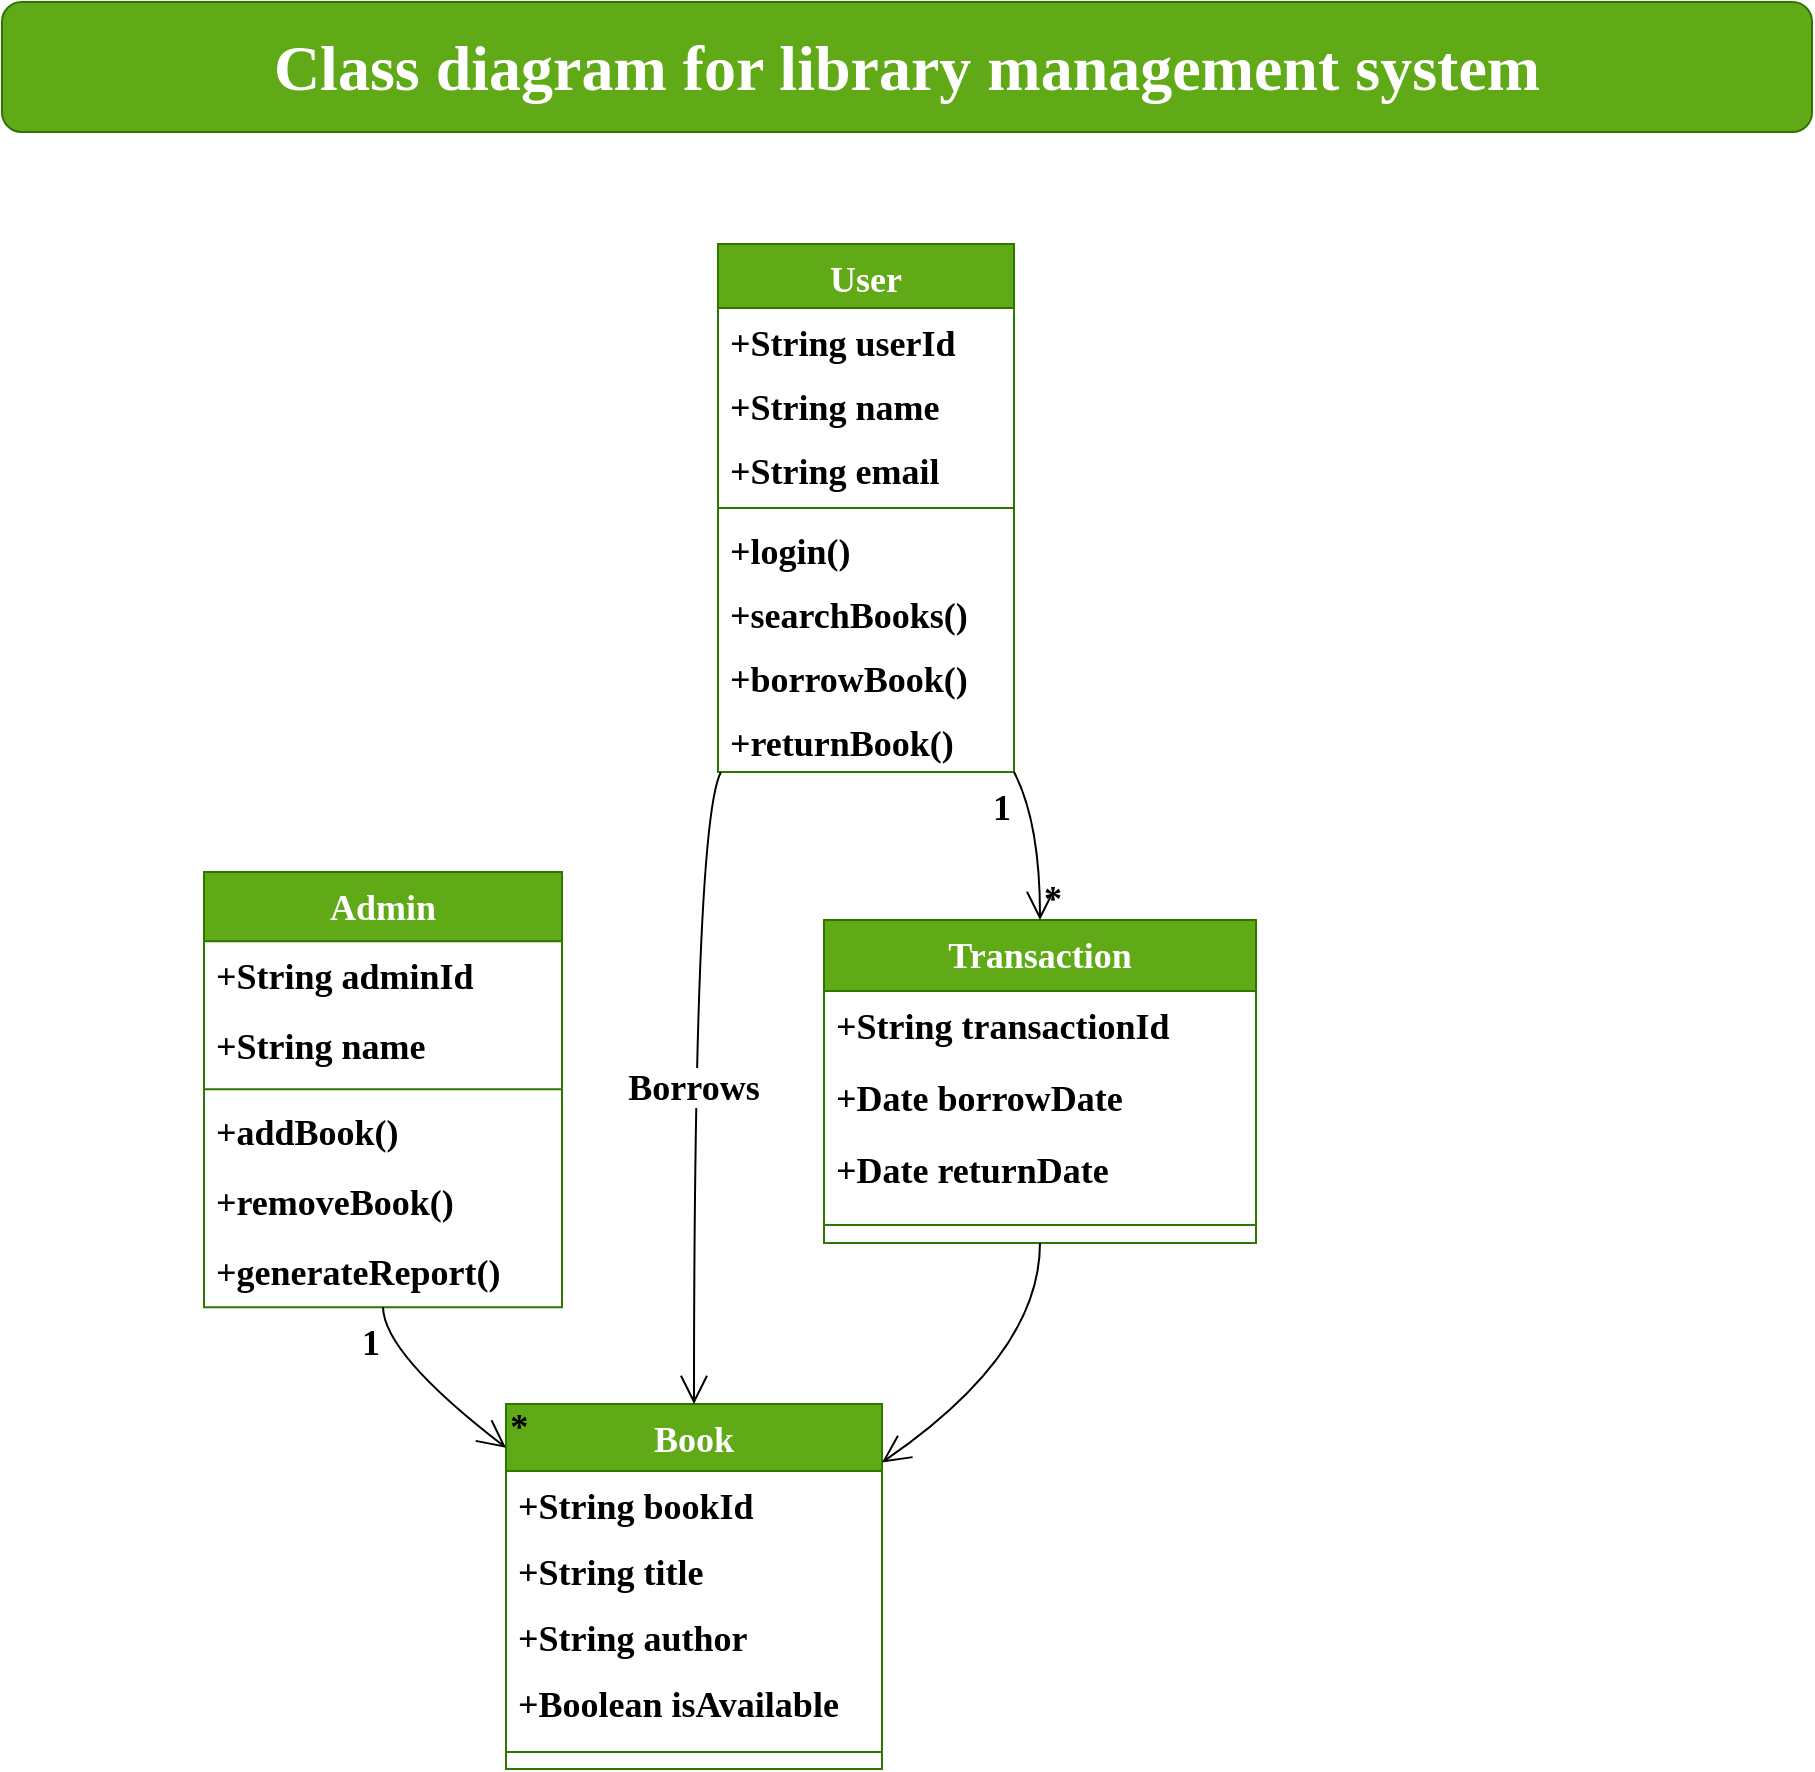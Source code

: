 <mxfile version="26.2.7">
  <diagram name="Page-1" id="bBlYQHSM19YsnslpO3BE">
    <mxGraphModel dx="1188" dy="851" grid="0" gridSize="10" guides="1" tooltips="1" connect="1" arrows="1" fold="1" page="0" pageScale="1" pageWidth="850" pageHeight="1100" math="0" shadow="0">
      <root>
        <mxCell id="0" />
        <mxCell id="1" parent="0" />
        <mxCell id="jvvlm3gja2roguQSlMAN-1" value="User" style="swimlane;fontStyle=1;align=center;verticalAlign=top;childLayout=stackLayout;horizontal=1;startSize=32;horizontalStack=0;resizeParent=1;resizeParentMax=0;resizeLast=0;collapsible=0;marginBottom=0;fontFamily=Times New Roman;fontSize=18;fillColor=#60a917;fontColor=#ffffff;strokeColor=#2D7600;" vertex="1" parent="1">
          <mxGeometry x="277" y="20" width="148" height="264" as="geometry" />
        </mxCell>
        <mxCell id="jvvlm3gja2roguQSlMAN-2" value="+String userId" style="text;strokeColor=none;fillColor=none;align=left;verticalAlign=top;spacingLeft=4;spacingRight=4;overflow=hidden;rotatable=0;points=[[0,0.5],[1,0.5]];portConstraint=eastwest;fontFamily=Times New Roman;fontStyle=1;fontSize=18;" vertex="1" parent="jvvlm3gja2roguQSlMAN-1">
          <mxGeometry y="32" width="148" height="32" as="geometry" />
        </mxCell>
        <mxCell id="jvvlm3gja2roguQSlMAN-3" value="+String name" style="text;strokeColor=none;fillColor=none;align=left;verticalAlign=top;spacingLeft=4;spacingRight=4;overflow=hidden;rotatable=0;points=[[0,0.5],[1,0.5]];portConstraint=eastwest;fontFamily=Times New Roman;fontStyle=1;fontSize=18;" vertex="1" parent="jvvlm3gja2roguQSlMAN-1">
          <mxGeometry y="64" width="148" height="32" as="geometry" />
        </mxCell>
        <mxCell id="jvvlm3gja2roguQSlMAN-4" value="+String email" style="text;strokeColor=none;fillColor=none;align=left;verticalAlign=top;spacingLeft=4;spacingRight=4;overflow=hidden;rotatable=0;points=[[0,0.5],[1,0.5]];portConstraint=eastwest;fontFamily=Times New Roman;fontStyle=1;fontSize=18;" vertex="1" parent="jvvlm3gja2roguQSlMAN-1">
          <mxGeometry y="96" width="148" height="32" as="geometry" />
        </mxCell>
        <mxCell id="jvvlm3gja2roguQSlMAN-5" style="line;strokeWidth=1;fillColor=none;align=left;verticalAlign=middle;spacingTop=-1;spacingLeft=3;spacingRight=3;rotatable=0;labelPosition=right;points=[];portConstraint=eastwest;strokeColor=inherit;fontFamily=Times New Roman;fontStyle=1;fontSize=18;" vertex="1" parent="jvvlm3gja2roguQSlMAN-1">
          <mxGeometry y="128" width="148" height="8" as="geometry" />
        </mxCell>
        <mxCell id="jvvlm3gja2roguQSlMAN-6" value="+login()" style="text;strokeColor=none;fillColor=none;align=left;verticalAlign=top;spacingLeft=4;spacingRight=4;overflow=hidden;rotatable=0;points=[[0,0.5],[1,0.5]];portConstraint=eastwest;fontFamily=Times New Roman;fontStyle=1;fontSize=18;" vertex="1" parent="jvvlm3gja2roguQSlMAN-1">
          <mxGeometry y="136" width="148" height="32" as="geometry" />
        </mxCell>
        <mxCell id="jvvlm3gja2roguQSlMAN-7" value="+searchBooks()" style="text;strokeColor=none;fillColor=none;align=left;verticalAlign=top;spacingLeft=4;spacingRight=4;overflow=hidden;rotatable=0;points=[[0,0.5],[1,0.5]];portConstraint=eastwest;fontFamily=Times New Roman;fontStyle=1;fontSize=18;" vertex="1" parent="jvvlm3gja2roguQSlMAN-1">
          <mxGeometry y="168" width="148" height="32" as="geometry" />
        </mxCell>
        <mxCell id="jvvlm3gja2roguQSlMAN-8" value="+borrowBook()" style="text;strokeColor=none;fillColor=none;align=left;verticalAlign=top;spacingLeft=4;spacingRight=4;overflow=hidden;rotatable=0;points=[[0,0.5],[1,0.5]];portConstraint=eastwest;fontFamily=Times New Roman;fontStyle=1;fontSize=18;" vertex="1" parent="jvvlm3gja2roguQSlMAN-1">
          <mxGeometry y="200" width="148" height="32" as="geometry" />
        </mxCell>
        <mxCell id="jvvlm3gja2roguQSlMAN-9" value="+returnBook()" style="text;strokeColor=none;fillColor=none;align=left;verticalAlign=top;spacingLeft=4;spacingRight=4;overflow=hidden;rotatable=0;points=[[0,0.5],[1,0.5]];portConstraint=eastwest;fontFamily=Times New Roman;fontStyle=1;fontSize=18;" vertex="1" parent="jvvlm3gja2roguQSlMAN-1">
          <mxGeometry y="232" width="148" height="32" as="geometry" />
        </mxCell>
        <mxCell id="jvvlm3gja2roguQSlMAN-10" value="Admin" style="swimlane;fontStyle=1;align=center;verticalAlign=top;childLayout=stackLayout;horizontal=1;startSize=34.667;horizontalStack=0;resizeParent=1;resizeParentMax=0;resizeLast=0;collapsible=0;marginBottom=0;fontFamily=Times New Roman;fontSize=18;fillColor=#60a917;fontColor=#ffffff;strokeColor=#2D7600;" vertex="1" parent="1">
          <mxGeometry x="20" y="334" width="179" height="217.667" as="geometry" />
        </mxCell>
        <mxCell id="jvvlm3gja2roguQSlMAN-11" value="+String adminId" style="text;strokeColor=none;fillColor=none;align=left;verticalAlign=top;spacingLeft=4;spacingRight=4;overflow=hidden;rotatable=0;points=[[0,0.5],[1,0.5]];portConstraint=eastwest;fontFamily=Times New Roman;fontStyle=1;fontSize=18;" vertex="1" parent="jvvlm3gja2roguQSlMAN-10">
          <mxGeometry y="34.667" width="179" height="35" as="geometry" />
        </mxCell>
        <mxCell id="jvvlm3gja2roguQSlMAN-12" value="+String name" style="text;strokeColor=none;fillColor=none;align=left;verticalAlign=top;spacingLeft=4;spacingRight=4;overflow=hidden;rotatable=0;points=[[0,0.5],[1,0.5]];portConstraint=eastwest;fontFamily=Times New Roman;fontStyle=1;fontSize=18;" vertex="1" parent="jvvlm3gja2roguQSlMAN-10">
          <mxGeometry y="69.667" width="179" height="35" as="geometry" />
        </mxCell>
        <mxCell id="jvvlm3gja2roguQSlMAN-13" style="line;strokeWidth=1;fillColor=none;align=left;verticalAlign=middle;spacingTop=-1;spacingLeft=3;spacingRight=3;rotatable=0;labelPosition=right;points=[];portConstraint=eastwest;strokeColor=inherit;fontFamily=Times New Roman;fontStyle=1;fontSize=18;" vertex="1" parent="jvvlm3gja2roguQSlMAN-10">
          <mxGeometry y="104.667" width="179" height="8" as="geometry" />
        </mxCell>
        <mxCell id="jvvlm3gja2roguQSlMAN-14" value="+addBook()" style="text;strokeColor=none;fillColor=none;align=left;verticalAlign=top;spacingLeft=4;spacingRight=4;overflow=hidden;rotatable=0;points=[[0,0.5],[1,0.5]];portConstraint=eastwest;fontFamily=Times New Roman;fontStyle=1;fontSize=18;" vertex="1" parent="jvvlm3gja2roguQSlMAN-10">
          <mxGeometry y="112.667" width="179" height="35" as="geometry" />
        </mxCell>
        <mxCell id="jvvlm3gja2roguQSlMAN-15" value="+removeBook()" style="text;strokeColor=none;fillColor=none;align=left;verticalAlign=top;spacingLeft=4;spacingRight=4;overflow=hidden;rotatable=0;points=[[0,0.5],[1,0.5]];portConstraint=eastwest;fontFamily=Times New Roman;fontStyle=1;fontSize=18;" vertex="1" parent="jvvlm3gja2roguQSlMAN-10">
          <mxGeometry y="147.667" width="179" height="35" as="geometry" />
        </mxCell>
        <mxCell id="jvvlm3gja2roguQSlMAN-16" value="+generateReport()" style="text;strokeColor=none;fillColor=none;align=left;verticalAlign=top;spacingLeft=4;spacingRight=4;overflow=hidden;rotatable=0;points=[[0,0.5],[1,0.5]];portConstraint=eastwest;fontFamily=Times New Roman;fontStyle=1;fontSize=18;" vertex="1" parent="jvvlm3gja2roguQSlMAN-10">
          <mxGeometry y="182.667" width="179" height="35" as="geometry" />
        </mxCell>
        <mxCell id="jvvlm3gja2roguQSlMAN-17" value="Book" style="swimlane;fontStyle=1;align=center;verticalAlign=top;childLayout=stackLayout;horizontal=1;startSize=33.455;horizontalStack=0;resizeParent=1;resizeParentMax=0;resizeLast=0;collapsible=0;marginBottom=0;fontFamily=Times New Roman;fontSize=18;fillColor=#60a917;fontColor=#ffffff;strokeColor=#2D7600;" vertex="1" parent="1">
          <mxGeometry x="171" y="600" width="188" height="182.455" as="geometry" />
        </mxCell>
        <mxCell id="jvvlm3gja2roguQSlMAN-18" value="+String bookId" style="text;strokeColor=none;fillColor=none;align=left;verticalAlign=top;spacingLeft=4;spacingRight=4;overflow=hidden;rotatable=0;points=[[0,0.5],[1,0.5]];portConstraint=eastwest;fontFamily=Times New Roman;fontStyle=1;fontSize=18;" vertex="1" parent="jvvlm3gja2roguQSlMAN-17">
          <mxGeometry y="33.455" width="188" height="33" as="geometry" />
        </mxCell>
        <mxCell id="jvvlm3gja2roguQSlMAN-19" value="+String title" style="text;strokeColor=none;fillColor=none;align=left;verticalAlign=top;spacingLeft=4;spacingRight=4;overflow=hidden;rotatable=0;points=[[0,0.5],[1,0.5]];portConstraint=eastwest;fontFamily=Times New Roman;fontStyle=1;fontSize=18;" vertex="1" parent="jvvlm3gja2roguQSlMAN-17">
          <mxGeometry y="66.455" width="188" height="33" as="geometry" />
        </mxCell>
        <mxCell id="jvvlm3gja2roguQSlMAN-20" value="+String author" style="text;strokeColor=none;fillColor=none;align=left;verticalAlign=top;spacingLeft=4;spacingRight=4;overflow=hidden;rotatable=0;points=[[0,0.5],[1,0.5]];portConstraint=eastwest;fontFamily=Times New Roman;fontStyle=1;fontSize=18;" vertex="1" parent="jvvlm3gja2roguQSlMAN-17">
          <mxGeometry y="99.455" width="188" height="33" as="geometry" />
        </mxCell>
        <mxCell id="jvvlm3gja2roguQSlMAN-21" value="+Boolean isAvailable" style="text;strokeColor=none;fillColor=none;align=left;verticalAlign=top;spacingLeft=4;spacingRight=4;overflow=hidden;rotatable=0;points=[[0,0.5],[1,0.5]];portConstraint=eastwest;fontFamily=Times New Roman;fontStyle=1;fontSize=18;" vertex="1" parent="jvvlm3gja2roguQSlMAN-17">
          <mxGeometry y="132.455" width="188" height="33" as="geometry" />
        </mxCell>
        <mxCell id="jvvlm3gja2roguQSlMAN-22" style="line;strokeWidth=1;fillColor=none;align=left;verticalAlign=middle;spacingTop=-1;spacingLeft=3;spacingRight=3;rotatable=0;labelPosition=right;points=[];portConstraint=eastwest;strokeColor=inherit;fontFamily=Times New Roman;fontStyle=1;fontSize=18;" vertex="1" parent="jvvlm3gja2roguQSlMAN-17">
          <mxGeometry y="165.455" width="188" height="17" as="geometry" />
        </mxCell>
        <mxCell id="jvvlm3gja2roguQSlMAN-23" value="Transaction" style="swimlane;fontStyle=1;align=center;verticalAlign=top;childLayout=stackLayout;horizontal=1;startSize=35.556;horizontalStack=0;resizeParent=1;resizeParentMax=0;resizeLast=0;collapsible=0;marginBottom=0;fontFamily=Times New Roman;fontSize=18;fillColor=#60a917;fontColor=#ffffff;strokeColor=#2D7600;" vertex="1" parent="1">
          <mxGeometry x="330" y="358" width="216" height="161.556" as="geometry" />
        </mxCell>
        <mxCell id="jvvlm3gja2roguQSlMAN-24" value="+String transactionId" style="text;strokeColor=none;fillColor=none;align=left;verticalAlign=top;spacingLeft=4;spacingRight=4;overflow=hidden;rotatable=0;points=[[0,0.5],[1,0.5]];portConstraint=eastwest;fontFamily=Times New Roman;fontStyle=1;fontSize=18;" vertex="1" parent="jvvlm3gja2roguQSlMAN-23">
          <mxGeometry y="35.556" width="216" height="36" as="geometry" />
        </mxCell>
        <mxCell id="jvvlm3gja2roguQSlMAN-25" value="+Date borrowDate" style="text;strokeColor=none;fillColor=none;align=left;verticalAlign=top;spacingLeft=4;spacingRight=4;overflow=hidden;rotatable=0;points=[[0,0.5],[1,0.5]];portConstraint=eastwest;fontFamily=Times New Roman;fontStyle=1;fontSize=18;" vertex="1" parent="jvvlm3gja2roguQSlMAN-23">
          <mxGeometry y="71.556" width="216" height="36" as="geometry" />
        </mxCell>
        <mxCell id="jvvlm3gja2roguQSlMAN-26" value="+Date returnDate" style="text;strokeColor=none;fillColor=none;align=left;verticalAlign=top;spacingLeft=4;spacingRight=4;overflow=hidden;rotatable=0;points=[[0,0.5],[1,0.5]];portConstraint=eastwest;fontFamily=Times New Roman;fontStyle=1;fontSize=18;" vertex="1" parent="jvvlm3gja2roguQSlMAN-23">
          <mxGeometry y="107.556" width="216" height="36" as="geometry" />
        </mxCell>
        <mxCell id="jvvlm3gja2roguQSlMAN-27" style="line;strokeWidth=1;fillColor=none;align=left;verticalAlign=middle;spacingTop=-1;spacingLeft=3;spacingRight=3;rotatable=0;labelPosition=right;points=[];portConstraint=eastwest;strokeColor=inherit;fontFamily=Times New Roman;fontStyle=1;fontSize=18;" vertex="1" parent="jvvlm3gja2roguQSlMAN-23">
          <mxGeometry y="143.556" width="216" height="18" as="geometry" />
        </mxCell>
        <mxCell id="jvvlm3gja2roguQSlMAN-28" value="" style="curved=1;startArrow=none;endArrow=open;endSize=12;exitX=1;exitY=1;entryX=0.5;entryY=0;rounded=0;fontFamily=Times New Roman;fontStyle=1;fontSize=18;" edge="1" parent="1" source="jvvlm3gja2roguQSlMAN-1" target="jvvlm3gja2roguQSlMAN-23">
          <mxGeometry relative="1" as="geometry">
            <Array as="points">
              <mxPoint x="438" y="309" />
            </Array>
          </mxGeometry>
        </mxCell>
        <mxCell id="jvvlm3gja2roguQSlMAN-29" value="1" style="edgeLabel;resizable=0;labelBackgroundColor=none;fontSize=18;align=right;verticalAlign=top;fontFamily=Times New Roman;fontStyle=1" vertex="1" parent="jvvlm3gja2roguQSlMAN-28">
          <mxGeometry x="-1" relative="1" as="geometry" />
        </mxCell>
        <mxCell id="jvvlm3gja2roguQSlMAN-30" value="*" style="edgeLabel;resizable=0;labelBackgroundColor=none;fontSize=18;align=left;verticalAlign=bottom;fontFamily=Times New Roman;fontStyle=1" vertex="1" parent="jvvlm3gja2roguQSlMAN-28">
          <mxGeometry x="1" relative="1" as="geometry" />
        </mxCell>
        <mxCell id="jvvlm3gja2roguQSlMAN-31" value="" style="curved=1;startArrow=none;endArrow=open;endSize=12;exitX=0.5;exitY=1;entryX=0;entryY=0.12;rounded=0;fontFamily=Times New Roman;fontStyle=1;fontSize=18;" edge="1" parent="1" source="jvvlm3gja2roguQSlMAN-10" target="jvvlm3gja2roguQSlMAN-17">
          <mxGeometry relative="1" as="geometry">
            <Array as="points">
              <mxPoint x="110" y="575" />
            </Array>
          </mxGeometry>
        </mxCell>
        <mxCell id="jvvlm3gja2roguQSlMAN-32" value="1" style="edgeLabel;resizable=0;labelBackgroundColor=none;fontSize=18;align=right;verticalAlign=top;fontFamily=Times New Roman;fontStyle=1" vertex="1" parent="jvvlm3gja2roguQSlMAN-31">
          <mxGeometry x="-1" relative="1" as="geometry" />
        </mxCell>
        <mxCell id="jvvlm3gja2roguQSlMAN-33" value="*" style="edgeLabel;resizable=0;labelBackgroundColor=none;fontSize=18;align=left;verticalAlign=bottom;fontFamily=Times New Roman;fontStyle=1" vertex="1" parent="jvvlm3gja2roguQSlMAN-31">
          <mxGeometry x="1" relative="1" as="geometry" />
        </mxCell>
        <mxCell id="jvvlm3gja2roguQSlMAN-34" value="Borrows" style="curved=1;startArrow=none;endArrow=open;endSize=12;exitX=0.01;exitY=1;entryX=0.5;entryY=0;rounded=0;fontFamily=Times New Roman;fontStyle=1;fontSize=18;" edge="1" parent="1" source="jvvlm3gja2roguQSlMAN-1" target="jvvlm3gja2roguQSlMAN-17">
          <mxGeometry relative="1" as="geometry">
            <Array as="points">
              <mxPoint x="265" y="309" />
            </Array>
          </mxGeometry>
        </mxCell>
        <mxCell id="jvvlm3gja2roguQSlMAN-35" value="" style="curved=1;startArrow=none;endArrow=open;endSize=12;exitX=0.5;exitY=1;entryX=1;entryY=0.16;rounded=0;fontFamily=Times New Roman;fontStyle=1;fontSize=18;" edge="1" parent="1" source="jvvlm3gja2roguQSlMAN-23" target="jvvlm3gja2roguQSlMAN-17">
          <mxGeometry relative="1" as="geometry">
            <Array as="points">
              <mxPoint x="438" y="575" />
            </Array>
          </mxGeometry>
        </mxCell>
        <mxCell id="jvvlm3gja2roguQSlMAN-36" value="&lt;font style=&quot;font-size: 32px;&quot; face=&quot;Times New Roman&quot;&gt;&lt;b style=&quot;&quot;&gt;Class diagram for library management system&lt;/b&gt;&lt;/font&gt;" style="rounded=1;whiteSpace=wrap;html=1;fillColor=#60a917;fontColor=#ffffff;strokeColor=#2D7600;" vertex="1" parent="1">
          <mxGeometry x="-81" y="-101" width="905" height="65" as="geometry" />
        </mxCell>
      </root>
    </mxGraphModel>
  </diagram>
</mxfile>

